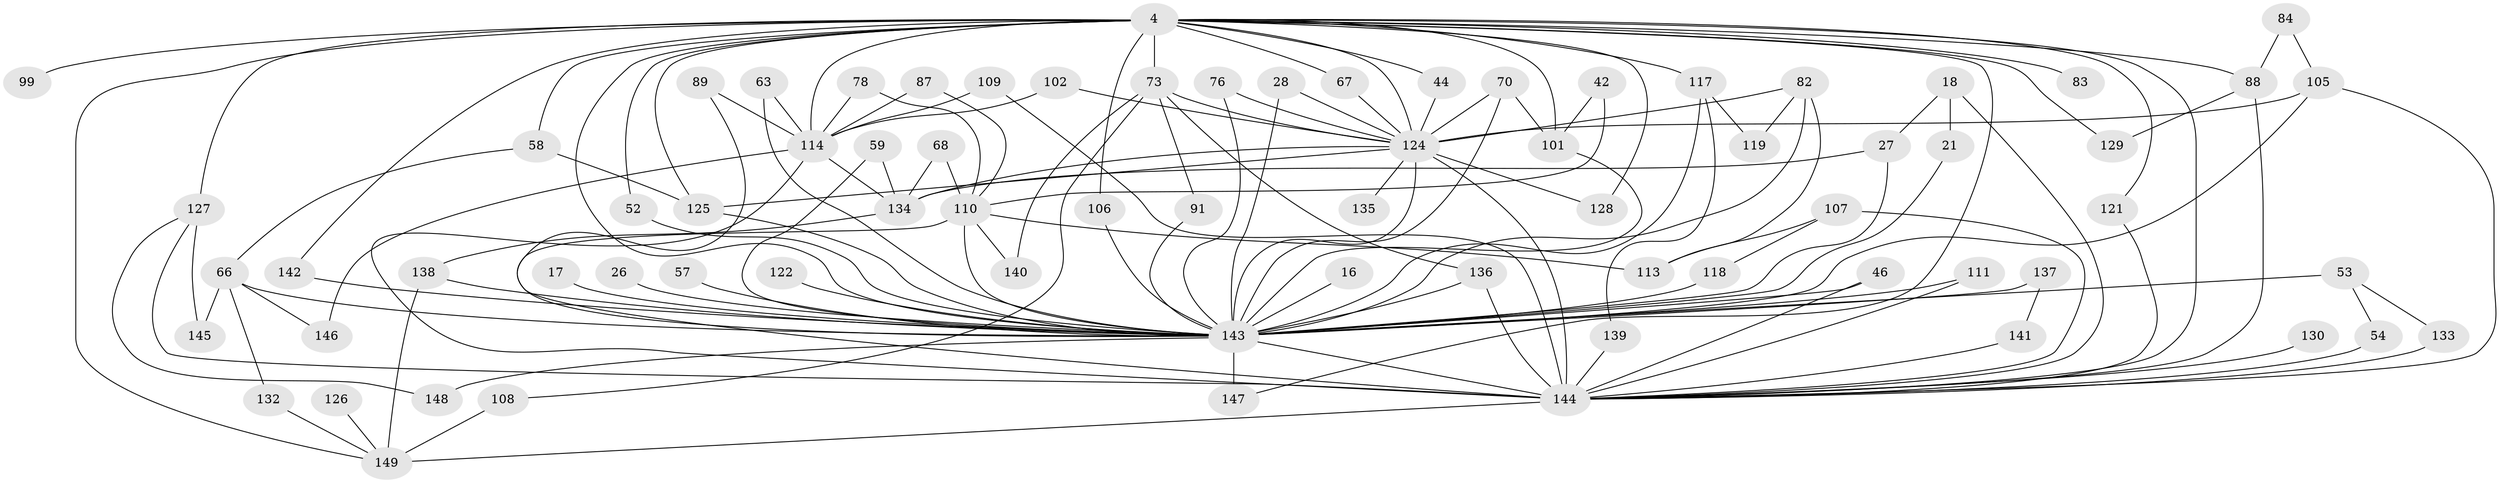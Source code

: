 // original degree distribution, {29: 0.006711409395973154, 21: 0.006711409395973154, 26: 0.020134228187919462, 33: 0.006711409395973154, 20: 0.006711409395973154, 24: 0.006711409395973154, 17: 0.006711409395973154, 36: 0.006711409395973154, 4: 0.10067114093959731, 6: 0.03355704697986577, 3: 0.20134228187919462, 2: 0.5436241610738255, 5: 0.03355704697986577, 7: 0.020134228187919462}
// Generated by graph-tools (version 1.1) at 2025/43/03/09/25 04:43:16]
// undirected, 74 vertices, 139 edges
graph export_dot {
graph [start="1"]
  node [color=gray90,style=filled];
  4 [super="+3"];
  16;
  17;
  18;
  21;
  26;
  27;
  28;
  42;
  44;
  46;
  52;
  53;
  54;
  57;
  58 [super="+40"];
  59;
  63;
  66 [super="+61"];
  67;
  68;
  70 [super="+33"];
  73 [super="+69+62+65"];
  76;
  78;
  82 [super="+24"];
  83;
  84;
  87;
  88 [super="+30+56"];
  89;
  91;
  99;
  101 [super="+72"];
  102;
  105 [super="+19"];
  106 [super="+92"];
  107 [super="+32"];
  108;
  109;
  110 [super="+38+79+20"];
  111;
  113 [super="+71"];
  114 [super="+80+55"];
  117 [super="+11"];
  118;
  119;
  121;
  122;
  124 [super="+100+97+120+103"];
  125 [super="+47"];
  126;
  127 [super="+115+123"];
  128;
  129;
  130;
  132;
  133;
  134 [super="+34"];
  135;
  136 [super="+31+93"];
  137;
  138 [super="+86"];
  139;
  140;
  141;
  142 [super="+29"];
  143 [super="+116+131+10"];
  144 [super="+1+96+104+6+81"];
  145;
  146;
  147 [super="+90"];
  148;
  149 [super="+77"];
  4 -- 44;
  4 -- 58 [weight=2];
  4 -- 67;
  4 -- 73 [weight=4];
  4 -- 83 [weight=2];
  4 -- 99 [weight=2];
  4 -- 121;
  4 -- 127 [weight=5];
  4 -- 129;
  4 -- 128;
  4 -- 101 [weight=2];
  4 -- 114 [weight=5];
  4 -- 52;
  4 -- 117 [weight=2];
  4 -- 142;
  4 -- 147;
  4 -- 144 [weight=7];
  4 -- 149;
  4 -- 88;
  4 -- 106;
  4 -- 124 [weight=5];
  4 -- 143 [weight=8];
  4 -- 125;
  16 -- 143 [weight=2];
  17 -- 143 [weight=2];
  18 -- 21;
  18 -- 27;
  18 -- 144 [weight=2];
  21 -- 143;
  26 -- 143 [weight=2];
  27 -- 134;
  27 -- 143;
  28 -- 124;
  28 -- 143;
  42 -- 101;
  42 -- 110;
  44 -- 124;
  46 -- 144;
  46 -- 143;
  52 -- 143;
  53 -- 54;
  53 -- 133;
  53 -- 143 [weight=2];
  54 -- 144;
  57 -- 143 [weight=2];
  58 -- 125;
  58 -- 66;
  59 -- 134;
  59 -- 143;
  63 -- 114;
  63 -- 143;
  66 -- 146;
  66 -- 145;
  66 -- 132;
  66 -- 143 [weight=4];
  67 -- 124;
  68 -- 134;
  68 -- 110;
  70 -- 101;
  70 -- 124;
  70 -- 143 [weight=2];
  73 -- 108;
  73 -- 140;
  73 -- 91;
  73 -- 136;
  73 -- 124 [weight=2];
  76 -- 124;
  76 -- 143;
  78 -- 110;
  78 -- 114;
  82 -- 119;
  82 -- 113;
  82 -- 124;
  82 -- 143 [weight=2];
  84 -- 88;
  84 -- 105;
  87 -- 110;
  87 -- 114;
  88 -- 144 [weight=3];
  88 -- 129;
  89 -- 114;
  89 -- 143;
  91 -- 143;
  101 -- 143;
  102 -- 114;
  102 -- 124;
  105 -- 144;
  105 -- 124;
  105 -- 143;
  106 -- 143;
  107 -- 118;
  107 -- 144 [weight=4];
  107 -- 113;
  108 -- 149;
  109 -- 144;
  109 -- 114;
  110 -- 144;
  110 -- 140;
  110 -- 113;
  110 -- 143 [weight=6];
  111 -- 144;
  111 -- 143;
  114 -- 144;
  114 -- 134;
  114 -- 146;
  117 -- 139;
  117 -- 119;
  117 -- 143;
  118 -- 143;
  121 -- 144;
  122 -- 143 [weight=2];
  124 -- 144 [weight=13];
  124 -- 128;
  124 -- 134 [weight=2];
  124 -- 135 [weight=2];
  124 -- 143 [weight=12];
  124 -- 125;
  125 -- 143;
  126 -- 149 [weight=2];
  127 -- 144 [weight=3];
  127 -- 145;
  127 -- 148;
  130 -- 144 [weight=2];
  132 -- 149;
  133 -- 144;
  134 -- 138;
  136 -- 144 [weight=2];
  136 -- 143;
  137 -- 141;
  137 -- 143;
  138 -- 149;
  138 -- 143;
  139 -- 144;
  141 -- 144;
  142 -- 143 [weight=2];
  143 -- 144 [weight=15];
  143 -- 147 [weight=2];
  143 -- 148;
  144 -- 149 [weight=3];
}
